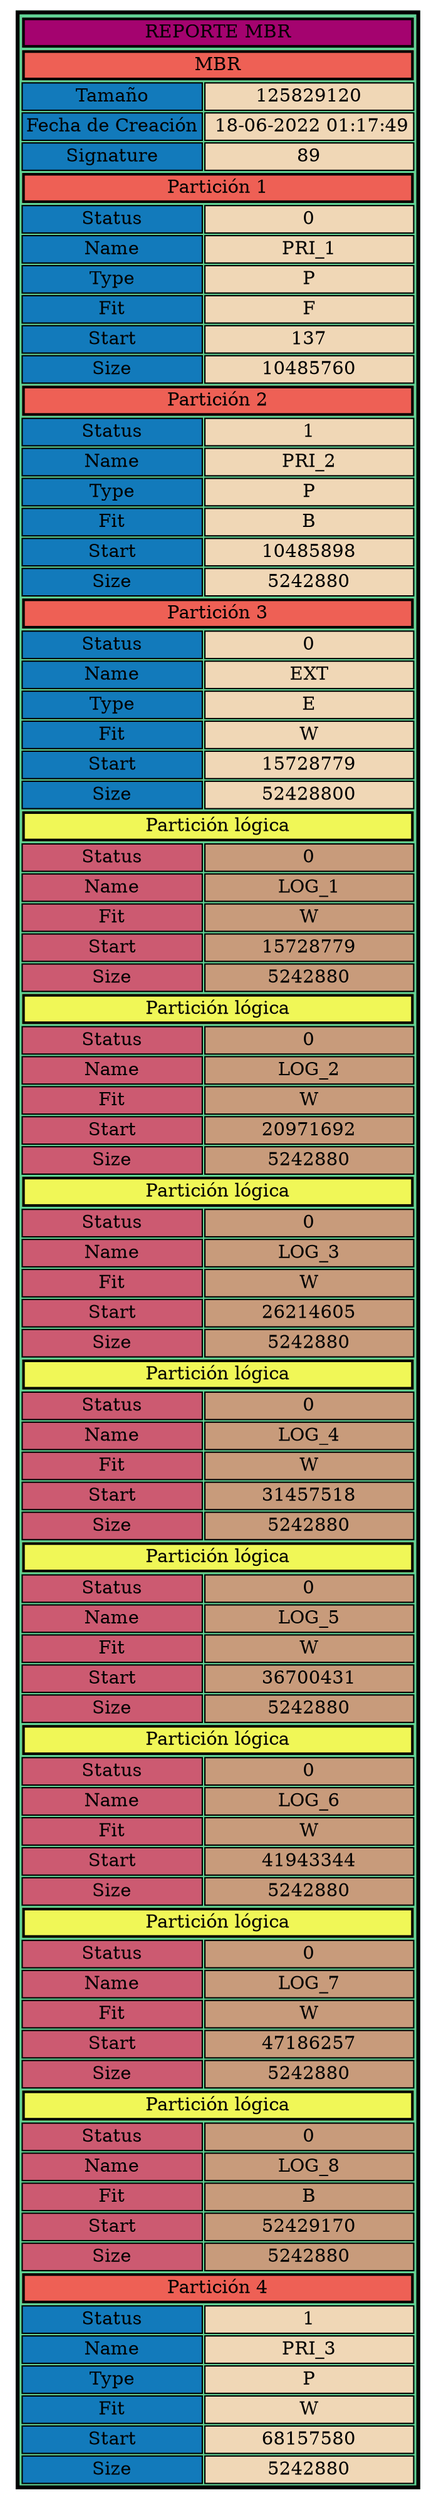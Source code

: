 digraph h {
label=<
    <TABLE border="3" bgcolor="#60D394" >
    
    <TR><TD border="2"  bgcolor="#A4036F" gradientangle="315" colspan="2" >REPORTE MBR</TD></TR>
    
    <TR><TD border="2"  bgcolor="#EE6055" gradientangle="315" colspan="2" >MBR</TD></TR>
    <TR>
    <TD border="1"  bgcolor="#127ABB"  gradientangle="315">Tamaño</TD>
    <TD border="1"  bgcolor="#F0D7B6"  gradientangle="315">125829120</TD>
    </TR>
    
    <TR>
    <TD border="1"  bgcolor="#127ABB"  gradientangle="315">Fecha de Creación</TD>
    <TD border="1"  bgcolor="#F0D7B6"  gradientangle="315"> 18-06-2022 01:17:49</TD>
    </TR>
    
    <TR>
    <TD border="1"  bgcolor="#127ABB"   gradientangle="315">Signature</TD>
    <TD border="1"  bgcolor="#F0D7B6"  gradientangle="315">89</TD>
    </TR>
<TR><TD border="2"  bgcolor="#EE6055" gradientangle="315" colspan="2" >Partición 1</TD></TR>
    
    <TR>
    <TD border="1"  bgcolor="#127ABB"  gradientangle="315">Status</TD>
    <TD border="1"  bgcolor="#F0D7B6"  gradientangle="315">0</TD>
    </TR>
    
    <TR>
    <TD border="1"  bgcolor="#127ABB"   gradientangle="315">Name</TD>
    <TD border="1"  bgcolor="#F0D7B6"  gradientangle="315">PRI_1</TD>
    </TR>
    
    <TR>
    <TD border="1"  bgcolor="#127ABB"  gradientangle="315">Type</TD>
    <TD border="1"  bgcolor="#F0D7B6"  gradientangle="315">P</TD>
    </TR>
    
    <TR>
    <TD border="1"  bgcolor="#127ABB"   gradientangle="315">Fit</TD>
    <TD border="1"  bgcolor="#F0D7B6"  gradientangle="315">F</TD>
    </TR>
    
    <TR>
    <TD border="1"  bgcolor="#127ABB"  gradientangle="315">Start</TD>
    <TD border="1"  bgcolor="#F0D7B6"  gradientangle="315">137</TD>
    </TR>
    
    <TR>
    <TD border="1"  bgcolor="#127ABB"  gradientangle="315">Size</TD>
    <TD border="1"  bgcolor="#F0D7B6"  gradientangle="315">10485760</TD>
    </TR>
<TR><TD border="2"  bgcolor="#EE6055" gradientangle="315" colspan="2" >Partición 2</TD></TR>
    
    <TR>
    <TD border="1"  bgcolor="#127ABB"  gradientangle="315">Status</TD>
    <TD border="1"  bgcolor="#F0D7B6"  gradientangle="315">1</TD>
    </TR>
    
    <TR>
    <TD border="1"  bgcolor="#127ABB"   gradientangle="315">Name</TD>
    <TD border="1"  bgcolor="#F0D7B6"  gradientangle="315">PRI_2</TD>
    </TR>
    
    <TR>
    <TD border="1"  bgcolor="#127ABB"  gradientangle="315">Type</TD>
    <TD border="1"  bgcolor="#F0D7B6"  gradientangle="315">P</TD>
    </TR>
    
    <TR>
    <TD border="1"  bgcolor="#127ABB"   gradientangle="315">Fit</TD>
    <TD border="1"  bgcolor="#F0D7B6"  gradientangle="315">B</TD>
    </TR>
    
    <TR>
    <TD border="1"  bgcolor="#127ABB"  gradientangle="315">Start</TD>
    <TD border="1"  bgcolor="#F0D7B6"  gradientangle="315">10485898</TD>
    </TR>
    
    <TR>
    <TD border="1"  bgcolor="#127ABB"  gradientangle="315">Size</TD>
    <TD border="1"  bgcolor="#F0D7B6"  gradientangle="315">5242880</TD>
    </TR>
<TR><TD border="2"  bgcolor="#EE6055" gradientangle="315" colspan="2" >Partición 3</TD></TR>
    
    <TR>
    <TD border="1"  bgcolor="#127ABB"  gradientangle="315">Status</TD>
    <TD border="1"  bgcolor="#F0D7B6"  gradientangle="315">0</TD>
    </TR>
    
    <TR>
    <TD border="1"  bgcolor="#127ABB"   gradientangle="315">Name</TD>
    <TD border="1"  bgcolor="#F0D7B6"  gradientangle="315">EXT</TD>
    </TR>
    
    <TR>
    <TD border="1"  bgcolor="#127ABB"  gradientangle="315">Type</TD>
    <TD border="1"  bgcolor="#F0D7B6"  gradientangle="315">E</TD>
    </TR>
    
    <TR>
    <TD border="1"  bgcolor="#127ABB"   gradientangle="315">Fit</TD>
    <TD border="1"  bgcolor="#F0D7B6"  gradientangle="315">W</TD>
    </TR>
    
    <TR>
    <TD border="1"  bgcolor="#127ABB"  gradientangle="315">Start</TD>
    <TD border="1"  bgcolor="#F0D7B6"  gradientangle="315">15728779</TD>
    </TR>
    
    <TR>
    <TD border="1"  bgcolor="#127ABB"  gradientangle="315">Size</TD>
    <TD border="1"  bgcolor="#F0D7B6"  gradientangle="315">52428800</TD>
    </TR>
 <TR><TD border="2"  bgcolor="#F0F757" gradientangle="315" colspan="2" >Partición lógica</TD></TR>
    
    <TR>
    <TD border="1"  bgcolor="#CC5A71"  gradientangle="315">Status</TD>
    <TD border="1"  bgcolor="#C89B7B"  gradientangle="315">0</TD>
    </TR>
    
    <TR>
    <TD border="1"  bgcolor="#CC5A71"   gradientangle="315">Name</TD>
    <TD border="1"  bgcolor="#C89B7B"  gradientangle="315">LOG_1</TD>
    </TR>
    
    <TR>
    <TD border="1"  bgcolor="#CC5A71"   gradientangle="315">Fit</TD>
    <TD border="1"  bgcolor="#C89B7B"  gradientangle="315">W</TD>
    </TR>
    
    <TR>
    <TD border="1"  bgcolor="#CC5A71"  gradientangle="315">Start</TD>
    <TD border="1"  bgcolor="#C89B7B"  gradientangle="315">15728779</TD>
    </TR>
    
    <TR>
    <TD border="1"  bgcolor="#CC5A71"  gradientangle="315">Size</TD>
    <TD border="1"  bgcolor="#C89B7B"  gradientangle="315">5242880</TD>
    </TR> <TR><TD border="2"  bgcolor="#F0F757" gradientangle="315" colspan="2" >Partición lógica</TD></TR>
    
    <TR>
    <TD border="1"  bgcolor="#CC5A71"  gradientangle="315">Status</TD>
    <TD border="1"  bgcolor="#C89B7B"  gradientangle="315">0</TD>
    </TR>
    
    <TR>
    <TD border="1"  bgcolor="#CC5A71"   gradientangle="315">Name</TD>
    <TD border="1"  bgcolor="#C89B7B"  gradientangle="315">LOG_2</TD>
    </TR>
    
    <TR>
    <TD border="1"  bgcolor="#CC5A71"   gradientangle="315">Fit</TD>
    <TD border="1"  bgcolor="#C89B7B"  gradientangle="315">W</TD>
    </TR>
    
    <TR>
    <TD border="1"  bgcolor="#CC5A71"  gradientangle="315">Start</TD>
    <TD border="1"  bgcolor="#C89B7B"  gradientangle="315">20971692</TD>
    </TR>
    
    <TR>
    <TD border="1"  bgcolor="#CC5A71"  gradientangle="315">Size</TD>
    <TD border="1"  bgcolor="#C89B7B"  gradientangle="315">5242880</TD>
    </TR> <TR><TD border="2"  bgcolor="#F0F757" gradientangle="315" colspan="2" >Partición lógica</TD></TR>
    
    <TR>
    <TD border="1"  bgcolor="#CC5A71"  gradientangle="315">Status</TD>
    <TD border="1"  bgcolor="#C89B7B"  gradientangle="315">0</TD>
    </TR>
    
    <TR>
    <TD border="1"  bgcolor="#CC5A71"   gradientangle="315">Name</TD>
    <TD border="1"  bgcolor="#C89B7B"  gradientangle="315">LOG_3</TD>
    </TR>
    
    <TR>
    <TD border="1"  bgcolor="#CC5A71"   gradientangle="315">Fit</TD>
    <TD border="1"  bgcolor="#C89B7B"  gradientangle="315">W</TD>
    </TR>
    
    <TR>
    <TD border="1"  bgcolor="#CC5A71"  gradientangle="315">Start</TD>
    <TD border="1"  bgcolor="#C89B7B"  gradientangle="315">26214605</TD>
    </TR>
    
    <TR>
    <TD border="1"  bgcolor="#CC5A71"  gradientangle="315">Size</TD>
    <TD border="1"  bgcolor="#C89B7B"  gradientangle="315">5242880</TD>
    </TR> <TR><TD border="2"  bgcolor="#F0F757" gradientangle="315" colspan="2" >Partición lógica</TD></TR>
    
    <TR>
    <TD border="1"  bgcolor="#CC5A71"  gradientangle="315">Status</TD>
    <TD border="1"  bgcolor="#C89B7B"  gradientangle="315">0</TD>
    </TR>
    
    <TR>
    <TD border="1"  bgcolor="#CC5A71"   gradientangle="315">Name</TD>
    <TD border="1"  bgcolor="#C89B7B"  gradientangle="315">LOG_4</TD>
    </TR>
    
    <TR>
    <TD border="1"  bgcolor="#CC5A71"   gradientangle="315">Fit</TD>
    <TD border="1"  bgcolor="#C89B7B"  gradientangle="315">W</TD>
    </TR>
    
    <TR>
    <TD border="1"  bgcolor="#CC5A71"  gradientangle="315">Start</TD>
    <TD border="1"  bgcolor="#C89B7B"  gradientangle="315">31457518</TD>
    </TR>
    
    <TR>
    <TD border="1"  bgcolor="#CC5A71"  gradientangle="315">Size</TD>
    <TD border="1"  bgcolor="#C89B7B"  gradientangle="315">5242880</TD>
    </TR> <TR><TD border="2"  bgcolor="#F0F757" gradientangle="315" colspan="2" >Partición lógica</TD></TR>
    
    <TR>
    <TD border="1"  bgcolor="#CC5A71"  gradientangle="315">Status</TD>
    <TD border="1"  bgcolor="#C89B7B"  gradientangle="315">0</TD>
    </TR>
    
    <TR>
    <TD border="1"  bgcolor="#CC5A71"   gradientangle="315">Name</TD>
    <TD border="1"  bgcolor="#C89B7B"  gradientangle="315">LOG_5</TD>
    </TR>
    
    <TR>
    <TD border="1"  bgcolor="#CC5A71"   gradientangle="315">Fit</TD>
    <TD border="1"  bgcolor="#C89B7B"  gradientangle="315">W</TD>
    </TR>
    
    <TR>
    <TD border="1"  bgcolor="#CC5A71"  gradientangle="315">Start</TD>
    <TD border="1"  bgcolor="#C89B7B"  gradientangle="315">36700431</TD>
    </TR>
    
    <TR>
    <TD border="1"  bgcolor="#CC5A71"  gradientangle="315">Size</TD>
    <TD border="1"  bgcolor="#C89B7B"  gradientangle="315">5242880</TD>
    </TR> <TR><TD border="2"  bgcolor="#F0F757" gradientangle="315" colspan="2" >Partición lógica</TD></TR>
    
    <TR>
    <TD border="1"  bgcolor="#CC5A71"  gradientangle="315">Status</TD>
    <TD border="1"  bgcolor="#C89B7B"  gradientangle="315">0</TD>
    </TR>
    
    <TR>
    <TD border="1"  bgcolor="#CC5A71"   gradientangle="315">Name</TD>
    <TD border="1"  bgcolor="#C89B7B"  gradientangle="315">LOG_6</TD>
    </TR>
    
    <TR>
    <TD border="1"  bgcolor="#CC5A71"   gradientangle="315">Fit</TD>
    <TD border="1"  bgcolor="#C89B7B"  gradientangle="315">W</TD>
    </TR>
    
    <TR>
    <TD border="1"  bgcolor="#CC5A71"  gradientangle="315">Start</TD>
    <TD border="1"  bgcolor="#C89B7B"  gradientangle="315">41943344</TD>
    </TR>
    
    <TR>
    <TD border="1"  bgcolor="#CC5A71"  gradientangle="315">Size</TD>
    <TD border="1"  bgcolor="#C89B7B"  gradientangle="315">5242880</TD>
    </TR> <TR><TD border="2"  bgcolor="#F0F757" gradientangle="315" colspan="2" >Partición lógica</TD></TR>
    
    <TR>
    <TD border="1"  bgcolor="#CC5A71"  gradientangle="315">Status</TD>
    <TD border="1"  bgcolor="#C89B7B"  gradientangle="315">0</TD>
    </TR>
    
    <TR>
    <TD border="1"  bgcolor="#CC5A71"   gradientangle="315">Name</TD>
    <TD border="1"  bgcolor="#C89B7B"  gradientangle="315">LOG_7</TD>
    </TR>
    
    <TR>
    <TD border="1"  bgcolor="#CC5A71"   gradientangle="315">Fit</TD>
    <TD border="1"  bgcolor="#C89B7B"  gradientangle="315">W</TD>
    </TR>
    
    <TR>
    <TD border="1"  bgcolor="#CC5A71"  gradientangle="315">Start</TD>
    <TD border="1"  bgcolor="#C89B7B"  gradientangle="315">47186257</TD>
    </TR>
    
    <TR>
    <TD border="1"  bgcolor="#CC5A71"  gradientangle="315">Size</TD>
    <TD border="1"  bgcolor="#C89B7B"  gradientangle="315">5242880</TD>
    </TR> <TR><TD border="2"  bgcolor="#F0F757" gradientangle="315" colspan="2" >Partición lógica</TD></TR>
    
    <TR>
    <TD border="1"  bgcolor="#CC5A71"  gradientangle="315">Status</TD>
    <TD border="1"  bgcolor="#C89B7B"  gradientangle="315">0</TD>
    </TR>
    
    <TR>
    <TD border="1"  bgcolor="#CC5A71"   gradientangle="315">Name</TD>
    <TD border="1"  bgcolor="#C89B7B"  gradientangle="315">LOG_8</TD>
    </TR>
    
    <TR>
    <TD border="1"  bgcolor="#CC5A71"   gradientangle="315">Fit</TD>
    <TD border="1"  bgcolor="#C89B7B"  gradientangle="315">B</TD>
    </TR>
    
    <TR>
    <TD border="1"  bgcolor="#CC5A71"  gradientangle="315">Start</TD>
    <TD border="1"  bgcolor="#C89B7B"  gradientangle="315">52429170</TD>
    </TR>
    
    <TR>
    <TD border="1"  bgcolor="#CC5A71"  gradientangle="315">Size</TD>
    <TD border="1"  bgcolor="#C89B7B"  gradientangle="315">5242880</TD>
    </TR><TR><TD border="2"  bgcolor="#EE6055" gradientangle="315" colspan="2" >Partición 4</TD></TR>
    
    <TR>
    <TD border="1"  bgcolor="#127ABB"  gradientangle="315">Status</TD>
    <TD border="1"  bgcolor="#F0D7B6"  gradientangle="315">1</TD>
    </TR>
    
    <TR>
    <TD border="1"  bgcolor="#127ABB"   gradientangle="315">Name</TD>
    <TD border="1"  bgcolor="#F0D7B6"  gradientangle="315">PRI_3</TD>
    </TR>
    
    <TR>
    <TD border="1"  bgcolor="#127ABB"  gradientangle="315">Type</TD>
    <TD border="1"  bgcolor="#F0D7B6"  gradientangle="315">P</TD>
    </TR>
    
    <TR>
    <TD border="1"  bgcolor="#127ABB"   gradientangle="315">Fit</TD>
    <TD border="1"  bgcolor="#F0D7B6"  gradientangle="315">W</TD>
    </TR>
    
    <TR>
    <TD border="1"  bgcolor="#127ABB"  gradientangle="315">Start</TD>
    <TD border="1"  bgcolor="#F0D7B6"  gradientangle="315">68157580</TD>
    </TR>
    
    <TR>
    <TD border="1"  bgcolor="#127ABB"  gradientangle="315">Size</TD>
    <TD border="1"  bgcolor="#F0D7B6"  gradientangle="315">5242880</TD>
    </TR>
</TABLE>>
    
    }
